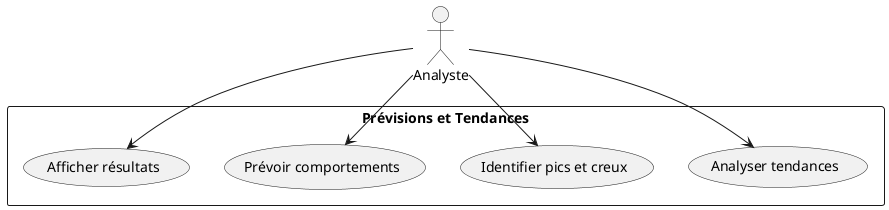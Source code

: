 @startuml
actor Analyste
rectangle "Prévisions et Tendances" {
  Analyste --> (Analyser tendances)
  Analyste --> (Identifier pics et creux)
  Analyste --> (Prévoir comportements)
  Analyste --> (Afficher résultats)
}
@enduml